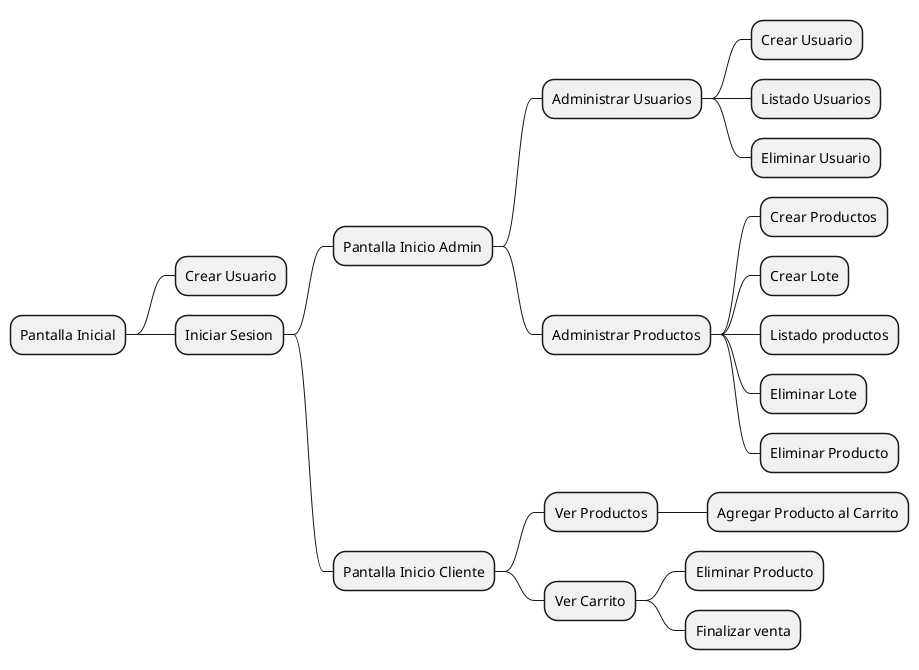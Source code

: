 @startmindmap
* Pantalla Inicial
** Crear Usuario
** Iniciar Sesion
*** Pantalla Inicio Admin
**** Administrar Usuarios
***** Crear Usuario
***** Listado Usuarios
***** Eliminar Usuario
**** Administrar Productos
***** Crear Productos
***** Crear Lote
***** Listado productos
***** Eliminar Lote
***** Eliminar Producto
*** Pantalla Inicio Cliente
**** Ver Productos
***** Agregar Producto al Carrito
**** Ver Carrito
***** Eliminar Producto
***** Finalizar venta
@endmindmap
